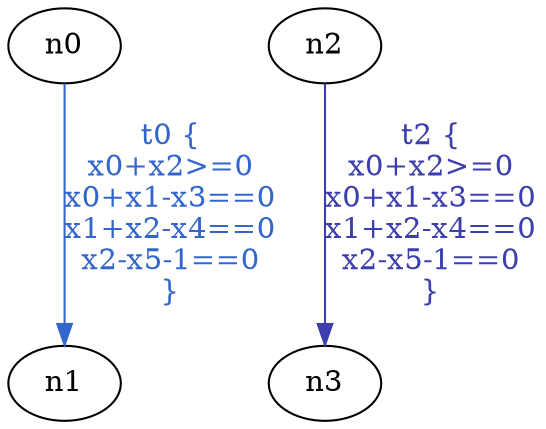 digraph "" {
n0;
n1;
n2;
n3;
n0 -> n1  [color="#3366CC", fontcolor="#3366CC", key=t0, label="t0 {\nx0+x2>=0\nx0+x1-x3==0\nx1+x2-x4==0\nx2-x5-1==0\n}", name=t0, source=n0, target=n1, tr_polyhedron="A 3-dimensional polyhedron in QQ^6 defined as the convex hull of 1 point, 1 ray, 2 lines"];
n2 -> n3  [color="#3B3EAC", fontcolor="#3B3EAC", key=t2, label="t2 {\nx0+x2>=0\nx0+x1-x3==0\nx1+x2-x4==0\nx2-x5-1==0\n}", name=t2, source=n2, target=n3, tr_polyhedron="A 3-dimensional polyhedron in QQ^6 defined as the convex hull of 1 point, 1 ray, 2 lines"];
}
